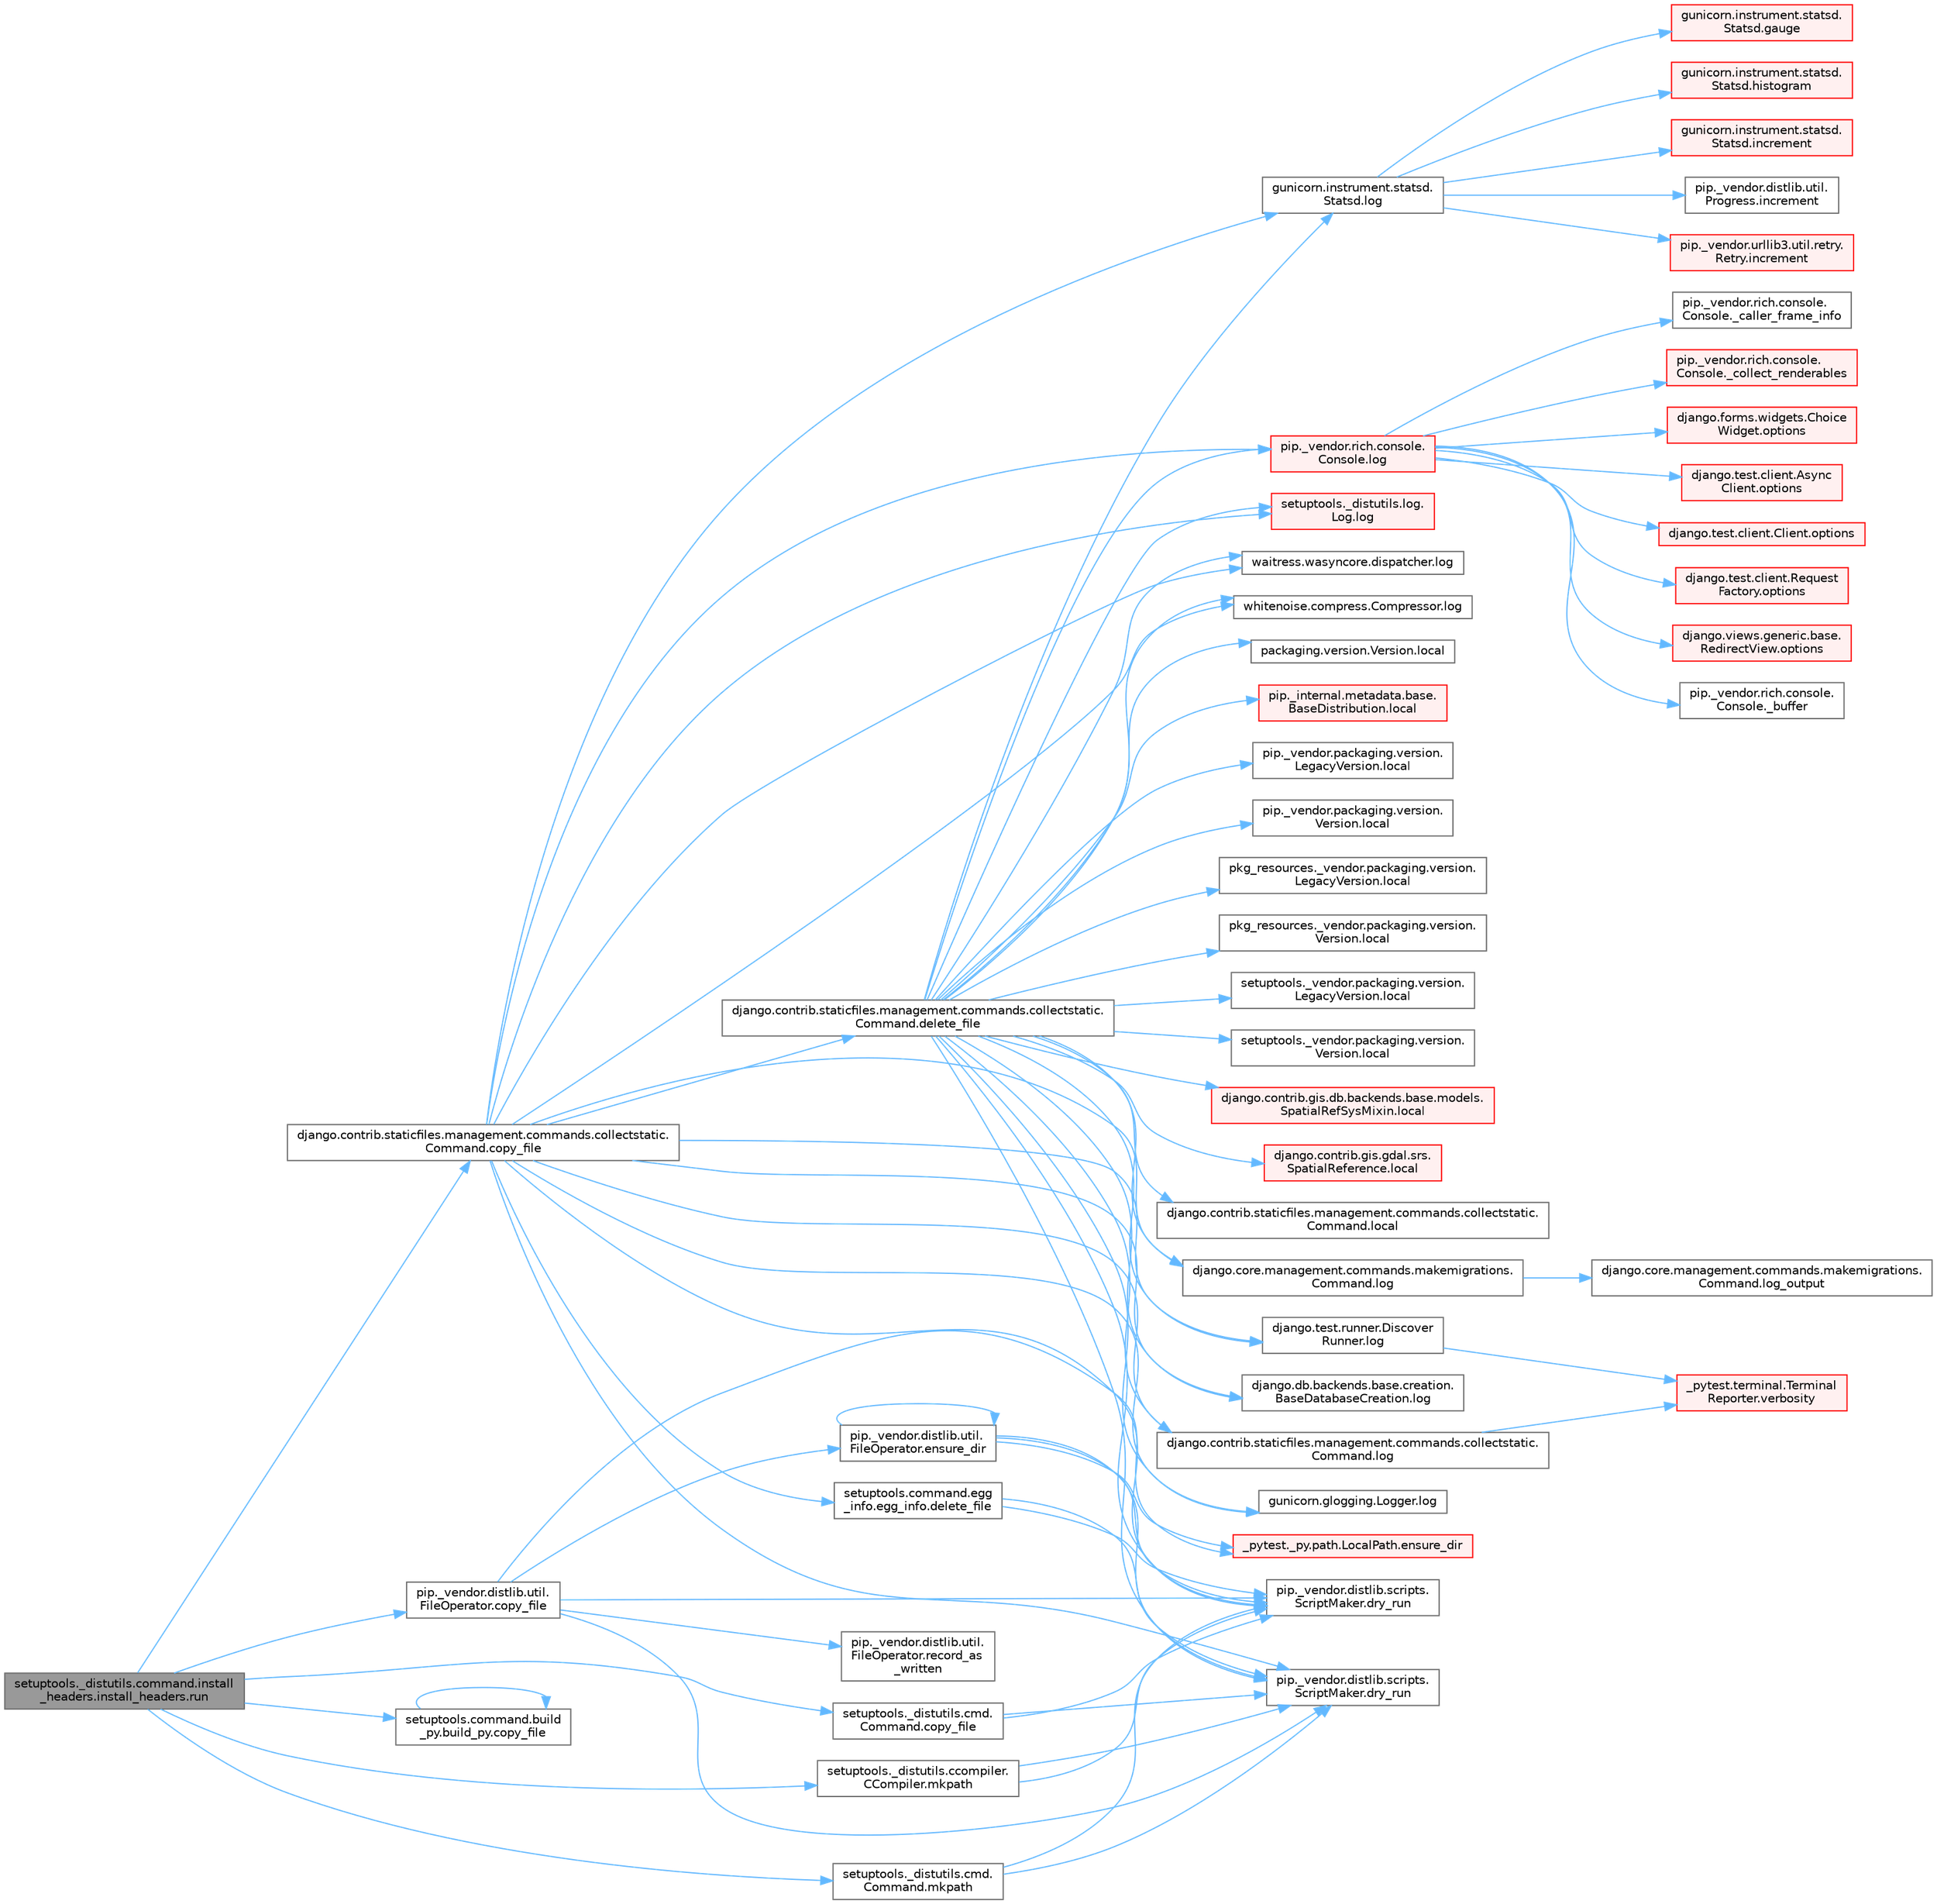 digraph "setuptools._distutils.command.install_headers.install_headers.run"
{
 // LATEX_PDF_SIZE
  bgcolor="transparent";
  edge [fontname=Helvetica,fontsize=10,labelfontname=Helvetica,labelfontsize=10];
  node [fontname=Helvetica,fontsize=10,shape=box,height=0.2,width=0.4];
  rankdir="LR";
  Node1 [id="Node000001",label="setuptools._distutils.command.install\l_headers.install_headers.run",height=0.2,width=0.4,color="gray40", fillcolor="grey60", style="filled", fontcolor="black",tooltip=" "];
  Node1 -> Node2 [id="edge1_Node000001_Node000002",color="steelblue1",style="solid",tooltip=" "];
  Node2 [id="Node000002",label="django.contrib.staticfiles.management.commands.collectstatic.\lCommand.copy_file",height=0.2,width=0.4,color="grey40", fillcolor="white", style="filled",URL="$classdjango_1_1contrib_1_1staticfiles_1_1management_1_1commands_1_1collectstatic_1_1_command.html#aa1d53e284649215d968d4bb505fb4d4b",tooltip=" "];
  Node2 -> Node3 [id="edge2_Node000002_Node000003",color="steelblue1",style="solid",tooltip=" "];
  Node3 [id="Node000003",label="django.contrib.staticfiles.management.commands.collectstatic.\lCommand.delete_file",height=0.2,width=0.4,color="grey40", fillcolor="white", style="filled",URL="$classdjango_1_1contrib_1_1staticfiles_1_1management_1_1commands_1_1collectstatic_1_1_command.html#a54d45dfce4bec3a86e7cd24afd6ade21",tooltip=" "];
  Node3 -> Node4 [id="edge3_Node000003_Node000004",color="steelblue1",style="solid",tooltip=" "];
  Node4 [id="Node000004",label="pip._vendor.distlib.scripts.\lScriptMaker.dry_run",height=0.2,width=0.4,color="grey40", fillcolor="white", style="filled",URL="$classpip_1_1__vendor_1_1distlib_1_1scripts_1_1_script_maker.html#acd0b75b087e518fe8bca3b64ea083c92",tooltip=" "];
  Node3 -> Node5 [id="edge4_Node000003_Node000005",color="steelblue1",style="solid",tooltip=" "];
  Node5 [id="Node000005",label="pip._vendor.distlib.scripts.\lScriptMaker.dry_run",height=0.2,width=0.4,color="grey40", fillcolor="white", style="filled",URL="$classpip_1_1__vendor_1_1distlib_1_1scripts_1_1_script_maker.html#aa6b275f3771cc190673279c4bf52d220",tooltip=" "];
  Node3 -> Node6 [id="edge5_Node000003_Node000006",color="steelblue1",style="solid",tooltip=" "];
  Node6 [id="Node000006",label="django.contrib.gis.db.backends.base.models.\lSpatialRefSysMixin.local",height=0.2,width=0.4,color="red", fillcolor="#FFF0F0", style="filled",URL="$classdjango_1_1contrib_1_1gis_1_1db_1_1backends_1_1base_1_1models_1_1_spatial_ref_sys_mixin.html#aa2b279a4742998c755a4b609dae36ec2",tooltip=" "];
  Node3 -> Node47 [id="edge6_Node000003_Node000047",color="steelblue1",style="solid",tooltip=" "];
  Node47 [id="Node000047",label="django.contrib.gis.gdal.srs.\lSpatialReference.local",height=0.2,width=0.4,color="red", fillcolor="#FFF0F0", style="filled",URL="$classdjango_1_1contrib_1_1gis_1_1gdal_1_1srs_1_1_spatial_reference.html#a0abebf4dd11a11920a1e2e54f39f50fd",tooltip=" "];
  Node3 -> Node48 [id="edge7_Node000003_Node000048",color="steelblue1",style="solid",tooltip=" "];
  Node48 [id="Node000048",label="django.contrib.staticfiles.management.commands.collectstatic.\lCommand.local",height=0.2,width=0.4,color="grey40", fillcolor="white", style="filled",URL="$classdjango_1_1contrib_1_1staticfiles_1_1management_1_1commands_1_1collectstatic_1_1_command.html#a03cada9a3401fcf3fac9c92aed7e2002",tooltip=" "];
  Node3 -> Node49 [id="edge8_Node000003_Node000049",color="steelblue1",style="solid",tooltip=" "];
  Node49 [id="Node000049",label="packaging.version.Version.local",height=0.2,width=0.4,color="grey40", fillcolor="white", style="filled",URL="$classpackaging_1_1version_1_1_version.html#a45188d22991efcdbe0a8356784fc00a0",tooltip=" "];
  Node3 -> Node50 [id="edge9_Node000003_Node000050",color="steelblue1",style="solid",tooltip=" "];
  Node50 [id="Node000050",label="pip._internal.metadata.base.\lBaseDistribution.local",height=0.2,width=0.4,color="red", fillcolor="#FFF0F0", style="filled",URL="$classpip_1_1__internal_1_1metadata_1_1base_1_1_base_distribution.html#a68a7931aa7d592ec9a6bcf1aaa845223",tooltip=" "];
  Node3 -> Node4541 [id="edge10_Node000003_Node004541",color="steelblue1",style="solid",tooltip=" "];
  Node4541 [id="Node004541",label="pip._vendor.packaging.version.\lLegacyVersion.local",height=0.2,width=0.4,color="grey40", fillcolor="white", style="filled",URL="$classpip_1_1__vendor_1_1packaging_1_1version_1_1_legacy_version.html#a60a59860ee423006f3885a51e699cbc0",tooltip=" "];
  Node3 -> Node4542 [id="edge11_Node000003_Node004542",color="steelblue1",style="solid",tooltip=" "];
  Node4542 [id="Node004542",label="pip._vendor.packaging.version.\lVersion.local",height=0.2,width=0.4,color="grey40", fillcolor="white", style="filled",URL="$classpip_1_1__vendor_1_1packaging_1_1version_1_1_version.html#ad1320245d9af9451510a2af96fa9e270",tooltip=" "];
  Node3 -> Node4543 [id="edge12_Node000003_Node004543",color="steelblue1",style="solid",tooltip=" "];
  Node4543 [id="Node004543",label="pkg_resources._vendor.packaging.version.\lLegacyVersion.local",height=0.2,width=0.4,color="grey40", fillcolor="white", style="filled",URL="$classpkg__resources_1_1__vendor_1_1packaging_1_1version_1_1_legacy_version.html#ab5202e3adbabf73ac459d78afdc0cfc5",tooltip=" "];
  Node3 -> Node4544 [id="edge13_Node000003_Node004544",color="steelblue1",style="solid",tooltip=" "];
  Node4544 [id="Node004544",label="pkg_resources._vendor.packaging.version.\lVersion.local",height=0.2,width=0.4,color="grey40", fillcolor="white", style="filled",URL="$classpkg__resources_1_1__vendor_1_1packaging_1_1version_1_1_version.html#a36e576909ed04da5b9a9d7b1443ee961",tooltip=" "];
  Node3 -> Node4545 [id="edge14_Node000003_Node004545",color="steelblue1",style="solid",tooltip=" "];
  Node4545 [id="Node004545",label="setuptools._vendor.packaging.version.\lLegacyVersion.local",height=0.2,width=0.4,color="grey40", fillcolor="white", style="filled",URL="$classsetuptools_1_1__vendor_1_1packaging_1_1version_1_1_legacy_version.html#a1c8af3f6b4898755c2d392b114d12e77",tooltip=" "];
  Node3 -> Node4546 [id="edge15_Node000003_Node004546",color="steelblue1",style="solid",tooltip=" "];
  Node4546 [id="Node004546",label="setuptools._vendor.packaging.version.\lVersion.local",height=0.2,width=0.4,color="grey40", fillcolor="white", style="filled",URL="$classsetuptools_1_1__vendor_1_1packaging_1_1version_1_1_version.html#a7d77314dddde68f3148b8c1efb5b8057",tooltip=" "];
  Node3 -> Node988 [id="edge16_Node000003_Node000988",color="steelblue1",style="solid",tooltip=" "];
  Node988 [id="Node000988",label="django.contrib.staticfiles.management.commands.collectstatic.\lCommand.log",height=0.2,width=0.4,color="grey40", fillcolor="white", style="filled",URL="$classdjango_1_1contrib_1_1staticfiles_1_1management_1_1commands_1_1collectstatic_1_1_command.html#a0e93191b90ee0993e3286343d0b2de0e",tooltip=" "];
  Node988 -> Node989 [id="edge17_Node000988_Node000989",color="steelblue1",style="solid",tooltip=" "];
  Node989 [id="Node000989",label="_pytest.terminal.Terminal\lReporter.verbosity",height=0.2,width=0.4,color="red", fillcolor="#FFF0F0", style="filled",URL="$class__pytest_1_1terminal_1_1_terminal_reporter.html#a620047ffec9ba4f5cca84af25b3adbcf",tooltip=" "];
  Node3 -> Node990 [id="edge18_Node000003_Node000990",color="steelblue1",style="solid",tooltip=" "];
  Node990 [id="Node000990",label="django.core.management.commands.makemigrations.\lCommand.log",height=0.2,width=0.4,color="grey40", fillcolor="white", style="filled",URL="$classdjango_1_1core_1_1management_1_1commands_1_1makemigrations_1_1_command.html#a0409d121552878a7416460dba8274880",tooltip=" "];
  Node990 -> Node991 [id="edge19_Node000990_Node000991",color="steelblue1",style="solid",tooltip=" "];
  Node991 [id="Node000991",label="django.core.management.commands.makemigrations.\lCommand.log_output",height=0.2,width=0.4,color="grey40", fillcolor="white", style="filled",URL="$classdjango_1_1core_1_1management_1_1commands_1_1makemigrations_1_1_command.html#ad6cb5d402888250fc170034fdee93f6d",tooltip=" "];
  Node3 -> Node992 [id="edge20_Node000003_Node000992",color="steelblue1",style="solid",tooltip=" "];
  Node992 [id="Node000992",label="django.db.backends.base.creation.\lBaseDatabaseCreation.log",height=0.2,width=0.4,color="grey40", fillcolor="white", style="filled",URL="$classdjango_1_1db_1_1backends_1_1base_1_1creation_1_1_base_database_creation.html#ac297ec931db5ec68c271ec0d91be7183",tooltip=" "];
  Node3 -> Node993 [id="edge21_Node000003_Node000993",color="steelblue1",style="solid",tooltip=" "];
  Node993 [id="Node000993",label="django.test.runner.Discover\lRunner.log",height=0.2,width=0.4,color="grey40", fillcolor="white", style="filled",URL="$classdjango_1_1test_1_1runner_1_1_discover_runner.html#af5ad8e2895b3f0c5e0a6d7113199d641",tooltip=" "];
  Node993 -> Node989 [id="edge22_Node000993_Node000989",color="steelblue1",style="solid",tooltip=" "];
  Node3 -> Node994 [id="edge23_Node000003_Node000994",color="steelblue1",style="solid",tooltip=" "];
  Node994 [id="Node000994",label="gunicorn.glogging.Logger.log",height=0.2,width=0.4,color="grey40", fillcolor="white", style="filled",URL="$classgunicorn_1_1glogging_1_1_logger.html#ad6941dede526094643dd02c53c3449b0",tooltip=" "];
  Node3 -> Node995 [id="edge24_Node000003_Node000995",color="steelblue1",style="solid",tooltip=" "];
  Node995 [id="Node000995",label="gunicorn.instrument.statsd.\lStatsd.log",height=0.2,width=0.4,color="grey40", fillcolor="white", style="filled",URL="$classgunicorn_1_1instrument_1_1statsd_1_1_statsd.html#ab99145cf0b7c66dbcebcbdcbd44b4953",tooltip=" "];
  Node995 -> Node996 [id="edge25_Node000995_Node000996",color="steelblue1",style="solid",tooltip=" "];
  Node996 [id="Node000996",label="gunicorn.instrument.statsd.\lStatsd.gauge",height=0.2,width=0.4,color="red", fillcolor="#FFF0F0", style="filled",URL="$classgunicorn_1_1instrument_1_1statsd_1_1_statsd.html#a6cebc76ae769412dfb0f0a3ec727c50d",tooltip=" "];
  Node995 -> Node998 [id="edge26_Node000995_Node000998",color="steelblue1",style="solid",tooltip=" "];
  Node998 [id="Node000998",label="gunicorn.instrument.statsd.\lStatsd.histogram",height=0.2,width=0.4,color="red", fillcolor="#FFF0F0", style="filled",URL="$classgunicorn_1_1instrument_1_1statsd_1_1_statsd.html#adee3cb12a43f643cca3c9084d77285b4",tooltip=" "];
  Node995 -> Node999 [id="edge27_Node000995_Node000999",color="steelblue1",style="solid",tooltip=" "];
  Node999 [id="Node000999",label="gunicorn.instrument.statsd.\lStatsd.increment",height=0.2,width=0.4,color="red", fillcolor="#FFF0F0", style="filled",URL="$classgunicorn_1_1instrument_1_1statsd_1_1_statsd.html#a5527687726a051a5182ee13a842b08fd",tooltip=" "];
  Node995 -> Node1000 [id="edge28_Node000995_Node001000",color="steelblue1",style="solid",tooltip=" "];
  Node1000 [id="Node001000",label="pip._vendor.distlib.util.\lProgress.increment",height=0.2,width=0.4,color="grey40", fillcolor="white", style="filled",URL="$classpip_1_1__vendor_1_1distlib_1_1util_1_1_progress.html#a197ffd4ac8a74898742a6cde5b4c5466",tooltip=" "];
  Node995 -> Node1001 [id="edge29_Node000995_Node001001",color="steelblue1",style="solid",tooltip=" "];
  Node1001 [id="Node001001",label="pip._vendor.urllib3.util.retry.\lRetry.increment",height=0.2,width=0.4,color="red", fillcolor="#FFF0F0", style="filled",URL="$classpip_1_1__vendor_1_1urllib3_1_1util_1_1retry_1_1_retry.html#a88dd993ccb2ef4b2bfa9ad0571374b12",tooltip=" "];
  Node3 -> Node1078 [id="edge30_Node000003_Node001078",color="steelblue1",style="solid",tooltip=" "];
  Node1078 [id="Node001078",label="pip._vendor.rich.console.\lConsole.log",height=0.2,width=0.4,color="red", fillcolor="#FFF0F0", style="filled",URL="$classpip_1_1__vendor_1_1rich_1_1console_1_1_console.html#af9c77e39f9413fc2b134c60cfa23b0f1",tooltip=" "];
  Node1078 -> Node131 [id="edge31_Node001078_Node000131",color="steelblue1",style="solid",tooltip=" "];
  Node131 [id="Node000131",label="pip._vendor.rich.console.\lConsole._buffer",height=0.2,width=0.4,color="grey40", fillcolor="white", style="filled",URL="$classpip_1_1__vendor_1_1rich_1_1console_1_1_console.html#a51eaf031922c907e4085937b82f5564e",tooltip=" "];
  Node1078 -> Node1079 [id="edge32_Node001078_Node001079",color="steelblue1",style="solid",tooltip=" "];
  Node1079 [id="Node001079",label="pip._vendor.rich.console.\lConsole._caller_frame_info",height=0.2,width=0.4,color="grey40", fillcolor="white", style="filled",URL="$classpip_1_1__vendor_1_1rich_1_1console_1_1_console.html#ac43cb4290591af4f04cd264aa1fc1b0f",tooltip=" "];
  Node1078 -> Node132 [id="edge33_Node001078_Node000132",color="steelblue1",style="solid",tooltip=" "];
  Node132 [id="Node000132",label="pip._vendor.rich.console.\lConsole._collect_renderables",height=0.2,width=0.4,color="red", fillcolor="#FFF0F0", style="filled",URL="$classpip_1_1__vendor_1_1rich_1_1console_1_1_console.html#ab053dc750094e77e036523f6d2c14899",tooltip=" "];
  Node1078 -> Node142 [id="edge34_Node001078_Node000142",color="steelblue1",style="solid",tooltip=" "];
  Node142 [id="Node000142",label="django.forms.widgets.Choice\lWidget.options",height=0.2,width=0.4,color="red", fillcolor="#FFF0F0", style="filled",URL="$classdjango_1_1forms_1_1widgets_1_1_choice_widget.html#a8575b90386fc2027f38ea00133cef250",tooltip=" "];
  Node1078 -> Node1080 [id="edge35_Node001078_Node001080",color="steelblue1",style="solid",tooltip=" "];
  Node1080 [id="Node001080",label="django.test.client.Async\lClient.options",height=0.2,width=0.4,color="red", fillcolor="#FFF0F0", style="filled",URL="$classdjango_1_1test_1_1client_1_1_async_client.html#a84509c6347cbc018e6335b924ec841a2",tooltip=" "];
  Node1078 -> Node1723 [id="edge36_Node001078_Node001723",color="steelblue1",style="solid",tooltip=" "];
  Node1723 [id="Node001723",label="django.test.client.Client.options",height=0.2,width=0.4,color="red", fillcolor="#FFF0F0", style="filled",URL="$classdjango_1_1test_1_1client_1_1_client.html#a839ea6375ca2184b3b60550938b6824c",tooltip=" "];
  Node1078 -> Node1725 [id="edge37_Node001078_Node001725",color="steelblue1",style="solid",tooltip=" "];
  Node1725 [id="Node001725",label="django.test.client.Request\lFactory.options",height=0.2,width=0.4,color="red", fillcolor="#FFF0F0", style="filled",URL="$classdjango_1_1test_1_1client_1_1_request_factory.html#a438a7e1be2437d680cd78d11dee77c54",tooltip=" "];
  Node1078 -> Node1729 [id="edge38_Node001078_Node001729",color="steelblue1",style="solid",tooltip=" "];
  Node1729 [id="Node001729",label="django.views.generic.base.\lRedirectView.options",height=0.2,width=0.4,color="red", fillcolor="#FFF0F0", style="filled",URL="$classdjango_1_1views_1_1generic_1_1base_1_1_redirect_view.html#a444de156c79647344c987295c47a76e1",tooltip=" "];
  Node3 -> Node2738 [id="edge39_Node000003_Node002738",color="steelblue1",style="solid",tooltip=" "];
  Node2738 [id="Node002738",label="setuptools._distutils.log.\lLog.log",height=0.2,width=0.4,color="red", fillcolor="#FFF0F0", style="filled",URL="$classsetuptools_1_1__distutils_1_1log_1_1_log.html#af651bf90098b3f6c9f3913b91f0eda70",tooltip=" "];
  Node3 -> Node2739 [id="edge40_Node000003_Node002739",color="steelblue1",style="solid",tooltip=" "];
  Node2739 [id="Node002739",label="waitress.wasyncore.dispatcher.log",height=0.2,width=0.4,color="grey40", fillcolor="white", style="filled",URL="$classwaitress_1_1wasyncore_1_1dispatcher.html#ab4786338f40a0cf9e9df45b57d4c0a63",tooltip=" "];
  Node3 -> Node2740 [id="edge41_Node000003_Node002740",color="steelblue1",style="solid",tooltip=" "];
  Node2740 [id="Node002740",label="whitenoise.compress.Compressor.log",height=0.2,width=0.4,color="grey40", fillcolor="white", style="filled",URL="$classwhitenoise_1_1compress_1_1_compressor.html#aa70a9f98a4387e4d394529c17cdbee27",tooltip=" "];
  Node2 -> Node4547 [id="edge42_Node000002_Node004547",color="steelblue1",style="solid",tooltip=" "];
  Node4547 [id="Node004547",label="setuptools.command.egg\l_info.egg_info.delete_file",height=0.2,width=0.4,color="grey40", fillcolor="white", style="filled",URL="$classsetuptools_1_1command_1_1egg__info_1_1egg__info.html#a495e8bc785408d0edb69ac18deb4cffc",tooltip=" "];
  Node4547 -> Node4 [id="edge43_Node004547_Node000004",color="steelblue1",style="solid",tooltip=" "];
  Node4547 -> Node5 [id="edge44_Node004547_Node000005",color="steelblue1",style="solid",tooltip=" "];
  Node2 -> Node4 [id="edge45_Node000002_Node000004",color="steelblue1",style="solid",tooltip=" "];
  Node2 -> Node5 [id="edge46_Node000002_Node000005",color="steelblue1",style="solid",tooltip=" "];
  Node2 -> Node988 [id="edge47_Node000002_Node000988",color="steelblue1",style="solid",tooltip=" "];
  Node2 -> Node990 [id="edge48_Node000002_Node000990",color="steelblue1",style="solid",tooltip=" "];
  Node2 -> Node992 [id="edge49_Node000002_Node000992",color="steelblue1",style="solid",tooltip=" "];
  Node2 -> Node993 [id="edge50_Node000002_Node000993",color="steelblue1",style="solid",tooltip=" "];
  Node2 -> Node994 [id="edge51_Node000002_Node000994",color="steelblue1",style="solid",tooltip=" "];
  Node2 -> Node995 [id="edge52_Node000002_Node000995",color="steelblue1",style="solid",tooltip=" "];
  Node2 -> Node1078 [id="edge53_Node000002_Node001078",color="steelblue1",style="solid",tooltip=" "];
  Node2 -> Node2738 [id="edge54_Node000002_Node002738",color="steelblue1",style="solid",tooltip=" "];
  Node2 -> Node2739 [id="edge55_Node000002_Node002739",color="steelblue1",style="solid",tooltip=" "];
  Node2 -> Node2740 [id="edge56_Node000002_Node002740",color="steelblue1",style="solid",tooltip=" "];
  Node1 -> Node4548 [id="edge57_Node000001_Node004548",color="steelblue1",style="solid",tooltip=" "];
  Node4548 [id="Node004548",label="pip._vendor.distlib.util.\lFileOperator.copy_file",height=0.2,width=0.4,color="grey40", fillcolor="white", style="filled",URL="$classpip_1_1__vendor_1_1distlib_1_1util_1_1_file_operator.html#abc23840c62c167d79ecacec778850261",tooltip=" "];
  Node4548 -> Node4 [id="edge58_Node004548_Node000004",color="steelblue1",style="solid",tooltip=" "];
  Node4548 -> Node5 [id="edge59_Node004548_Node000005",color="steelblue1",style="solid",tooltip=" "];
  Node4548 -> Node4549 [id="edge60_Node004548_Node004549",color="steelblue1",style="solid",tooltip=" "];
  Node4549 [id="Node004549",label="_pytest._py.path.LocalPath.ensure_dir",height=0.2,width=0.4,color="red", fillcolor="#FFF0F0", style="filled",URL="$class__pytest_1_1__py_1_1path_1_1_local_path.html#a46346ae9e4a2afb342367c4071edfb97",tooltip=" "];
  Node4548 -> Node4550 [id="edge61_Node004548_Node004550",color="steelblue1",style="solid",tooltip=" "];
  Node4550 [id="Node004550",label="pip._vendor.distlib.util.\lFileOperator.ensure_dir",height=0.2,width=0.4,color="grey40", fillcolor="white", style="filled",URL="$classpip_1_1__vendor_1_1distlib_1_1util_1_1_file_operator.html#ac26f6e6c72ddce16fab2f5b283728e7b",tooltip=" "];
  Node4550 -> Node4 [id="edge62_Node004550_Node000004",color="steelblue1",style="solid",tooltip=" "];
  Node4550 -> Node5 [id="edge63_Node004550_Node000005",color="steelblue1",style="solid",tooltip=" "];
  Node4550 -> Node4549 [id="edge64_Node004550_Node004549",color="steelblue1",style="solid",tooltip=" "];
  Node4550 -> Node4550 [id="edge65_Node004550_Node004550",color="steelblue1",style="solid",tooltip=" "];
  Node4548 -> Node4551 [id="edge66_Node004548_Node004551",color="steelblue1",style="solid",tooltip=" "];
  Node4551 [id="Node004551",label="pip._vendor.distlib.util.\lFileOperator.record_as\l_written",height=0.2,width=0.4,color="grey40", fillcolor="white", style="filled",URL="$classpip_1_1__vendor_1_1distlib_1_1util_1_1_file_operator.html#a3b258e4866635420f8e78204fe67443d",tooltip=" "];
  Node1 -> Node4552 [id="edge67_Node000001_Node004552",color="steelblue1",style="solid",tooltip=" "];
  Node4552 [id="Node004552",label="setuptools._distutils.cmd.\lCommand.copy_file",height=0.2,width=0.4,color="grey40", fillcolor="white", style="filled",URL="$classsetuptools_1_1__distutils_1_1cmd_1_1_command.html#a88780b42f9f312f6a8a44617c5e28b25",tooltip=" "];
  Node4552 -> Node4 [id="edge68_Node004552_Node000004",color="steelblue1",style="solid",tooltip=" "];
  Node4552 -> Node5 [id="edge69_Node004552_Node000005",color="steelblue1",style="solid",tooltip=" "];
  Node1 -> Node4553 [id="edge70_Node000001_Node004553",color="steelblue1",style="solid",tooltip=" "];
  Node4553 [id="Node004553",label="setuptools.command.build\l_py.build_py.copy_file",height=0.2,width=0.4,color="grey40", fillcolor="white", style="filled",URL="$classsetuptools_1_1command_1_1build__py_1_1build__py.html#ae5ead84f54c07f50b639494c9f9989fa",tooltip=" "];
  Node4553 -> Node4553 [id="edge71_Node004553_Node004553",color="steelblue1",style="solid",tooltip=" "];
  Node1 -> Node3597 [id="edge72_Node000001_Node003597",color="steelblue1",style="solid",tooltip=" "];
  Node3597 [id="Node003597",label="setuptools._distutils.ccompiler.\lCCompiler.mkpath",height=0.2,width=0.4,color="grey40", fillcolor="white", style="filled",URL="$classsetuptools_1_1__distutils_1_1ccompiler_1_1_c_compiler.html#a84a377626d580d0a9c7af626de535910",tooltip=" "];
  Node3597 -> Node4 [id="edge73_Node003597_Node000004",color="steelblue1",style="solid",tooltip=" "];
  Node3597 -> Node5 [id="edge74_Node003597_Node000005",color="steelblue1",style="solid",tooltip=" "];
  Node1 -> Node3598 [id="edge75_Node000001_Node003598",color="steelblue1",style="solid",tooltip=" "];
  Node3598 [id="Node003598",label="setuptools._distutils.cmd.\lCommand.mkpath",height=0.2,width=0.4,color="grey40", fillcolor="white", style="filled",URL="$classsetuptools_1_1__distutils_1_1cmd_1_1_command.html#ac5192d4d0c02e64755ea4a522d48c4ab",tooltip=" "];
  Node3598 -> Node4 [id="edge76_Node003598_Node000004",color="steelblue1",style="solid",tooltip=" "];
  Node3598 -> Node5 [id="edge77_Node003598_Node000005",color="steelblue1",style="solid",tooltip=" "];
}

